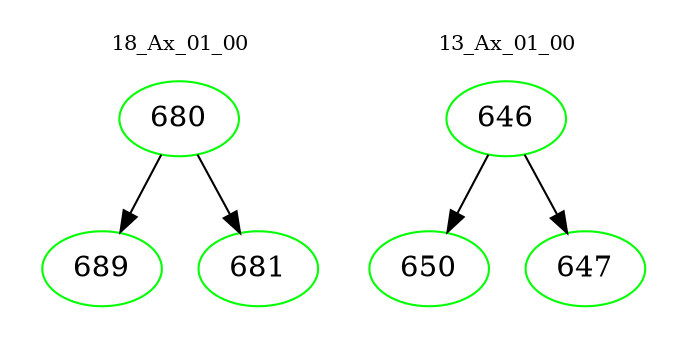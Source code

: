 digraph{
subgraph cluster_0 {
color = white
label = "18_Ax_01_00";
fontsize=10;
T0_680 [label="680", color="green"]
T0_680 -> T0_689 [color="black"]
T0_689 [label="689", color="green"]
T0_680 -> T0_681 [color="black"]
T0_681 [label="681", color="green"]
}
subgraph cluster_1 {
color = white
label = "13_Ax_01_00";
fontsize=10;
T1_646 [label="646", color="green"]
T1_646 -> T1_650 [color="black"]
T1_650 [label="650", color="green"]
T1_646 -> T1_647 [color="black"]
T1_647 [label="647", color="green"]
}
}
